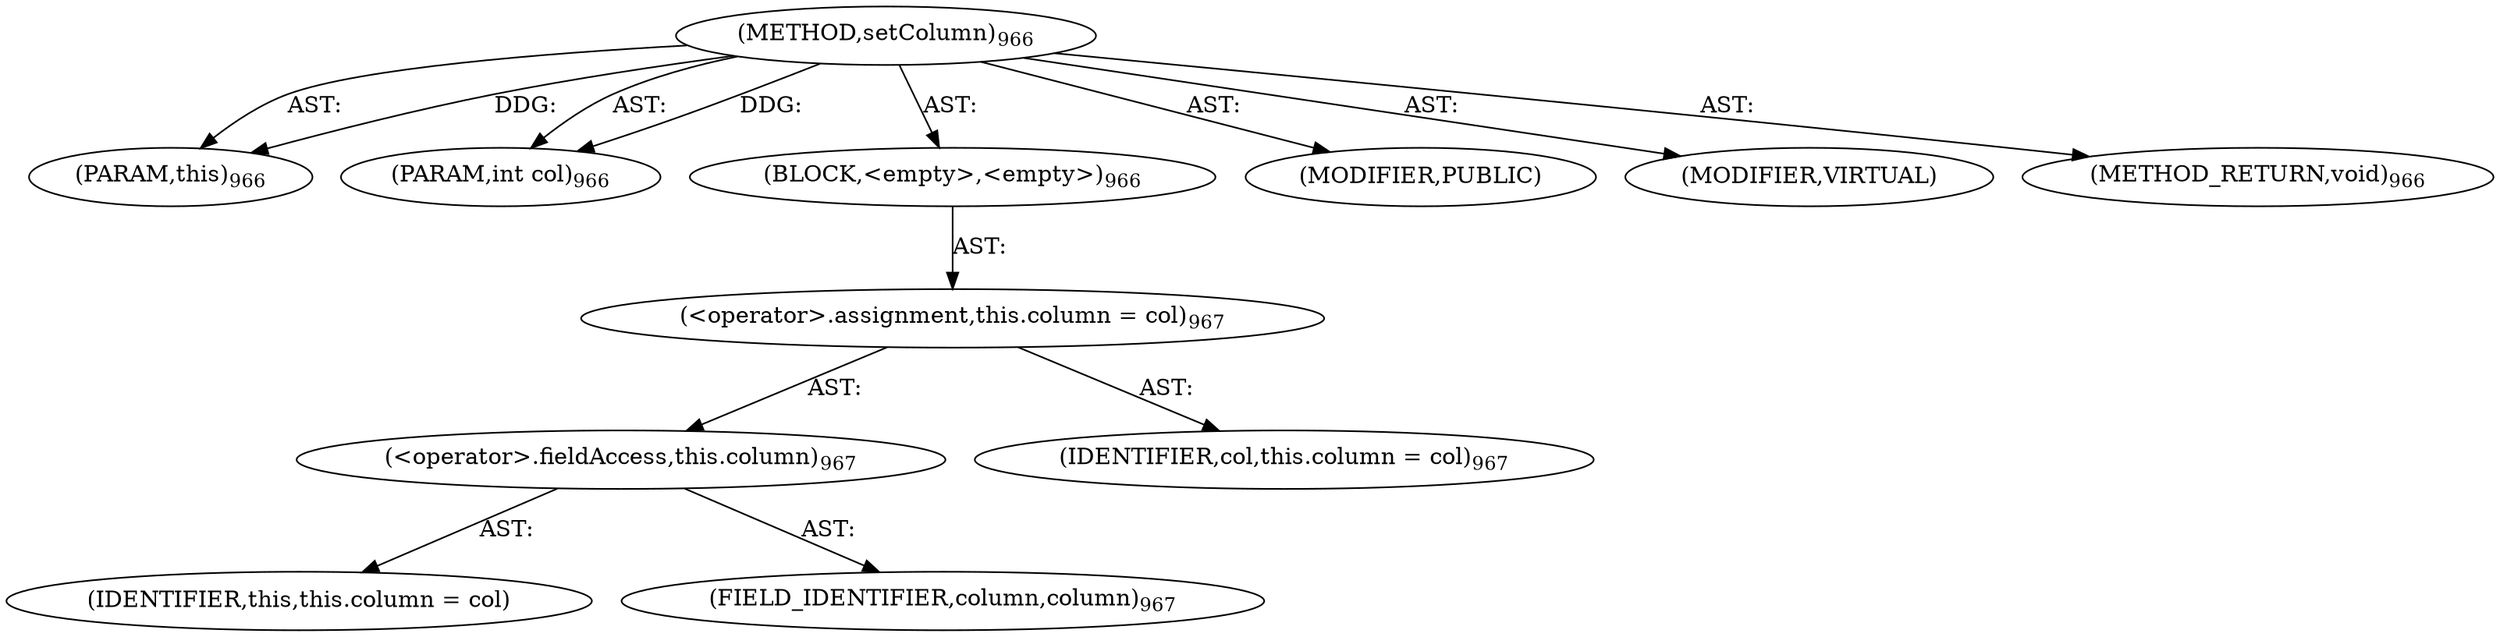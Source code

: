 digraph "setColumn" {  
"111669149729" [label = <(METHOD,setColumn)<SUB>966</SUB>> ]
"115964117053" [label = <(PARAM,this)<SUB>966</SUB>> ]
"115964117054" [label = <(PARAM,int col)<SUB>966</SUB>> ]
"25769803960" [label = <(BLOCK,&lt;empty&gt;,&lt;empty&gt;)<SUB>966</SUB>> ]
"30064771883" [label = <(&lt;operator&gt;.assignment,this.column = col)<SUB>967</SUB>> ]
"30064771884" [label = <(&lt;operator&gt;.fieldAccess,this.column)<SUB>967</SUB>> ]
"68719477343" [label = <(IDENTIFIER,this,this.column = col)> ]
"55834575074" [label = <(FIELD_IDENTIFIER,column,column)<SUB>967</SUB>> ]
"68719477344" [label = <(IDENTIFIER,col,this.column = col)<SUB>967</SUB>> ]
"133143986303" [label = <(MODIFIER,PUBLIC)> ]
"133143986304" [label = <(MODIFIER,VIRTUAL)> ]
"128849018913" [label = <(METHOD_RETURN,void)<SUB>966</SUB>> ]
  "111669149729" -> "115964117053"  [ label = "AST: "] 
  "111669149729" -> "115964117054"  [ label = "AST: "] 
  "111669149729" -> "25769803960"  [ label = "AST: "] 
  "111669149729" -> "133143986303"  [ label = "AST: "] 
  "111669149729" -> "133143986304"  [ label = "AST: "] 
  "111669149729" -> "128849018913"  [ label = "AST: "] 
  "25769803960" -> "30064771883"  [ label = "AST: "] 
  "30064771883" -> "30064771884"  [ label = "AST: "] 
  "30064771883" -> "68719477344"  [ label = "AST: "] 
  "30064771884" -> "68719477343"  [ label = "AST: "] 
  "30064771884" -> "55834575074"  [ label = "AST: "] 
  "111669149729" -> "115964117053"  [ label = "DDG: "] 
  "111669149729" -> "115964117054"  [ label = "DDG: "] 
}

